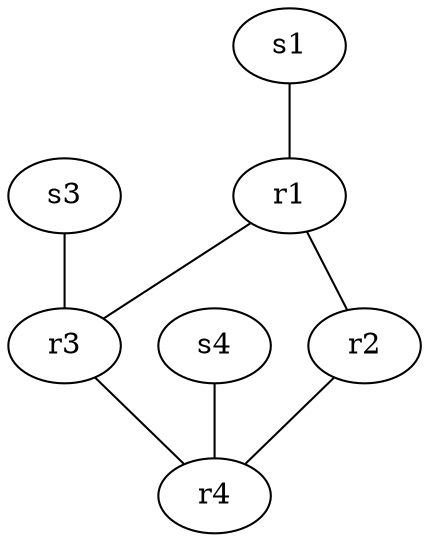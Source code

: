 digraph  {

	r1[class="router"];
	r2[class="router"];
	r3[class="router"];
	r4[class="router"];
	s1[class="server"];
	s3[class="server"];
	s4[class="server"];

	r1->r2[dir="none"];
	r1->r3[dir="none"];
	r2->r4[dir="none"];
	r3->r4[dir="none"];
	s1->r1[dir="none"];
	s3->r3[dir="none"];
	s4->r4[dir="none"];

}
